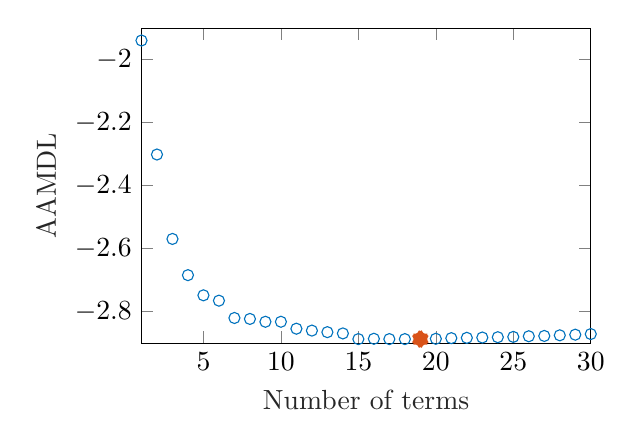 % This file was created by matlab2tikz.
%
\definecolor{mycolor1}{rgb}{0.0,0.447,0.741}%
\definecolor{mycolor2}{rgb}{0.85,0.325,0.098}%
%
\begin{tikzpicture}

\begin{axis}[%
width=5.706cm,
height=4cm,
at={(0cm,0cm)},
scale only axis,
xmin=1,
xmax=30,
xlabel style={font=\color{white!15!black}},
xlabel={Number of terms},
ymin=-2.9,
ymax=-1.9,
ylabel style={font=\color{white!15!black}},
ylabel={AAMDL},
axis background/.style={fill=white}
]
\addplot [color=mycolor1, draw=none, mark=o, mark options={solid, mycolor1}, forget plot]
  table[row sep=crcr]{%
1	-1.939\\
2	-2.301\\
3	-2.569\\
4	-2.684\\
5	-2.748\\
6	-2.765\\
7	-2.82\\
8	-2.823\\
9	-2.832\\
10	-2.832\\
11	-2.854\\
12	-2.86\\
13	-2.865\\
14	-2.869\\
15	-2.887\\
16	-2.886\\
17	-2.887\\
18	-2.887\\
19	-2.887\\
20	-2.886\\
21	-2.884\\
22	-2.883\\
23	-2.882\\
24	-2.881\\
25	-2.88\\
26	-2.878\\
27	-2.877\\
28	-2.875\\
29	-2.873\\
30	-2.871\\
};
\addplot [color=mycolor2, line width=5.0pt, draw=none, mark=asterisk, mark options={solid, mycolor2}, forget plot]
  table[row sep=crcr]{%
19	-2.887\\
};
\end{axis}
\end{tikzpicture}%